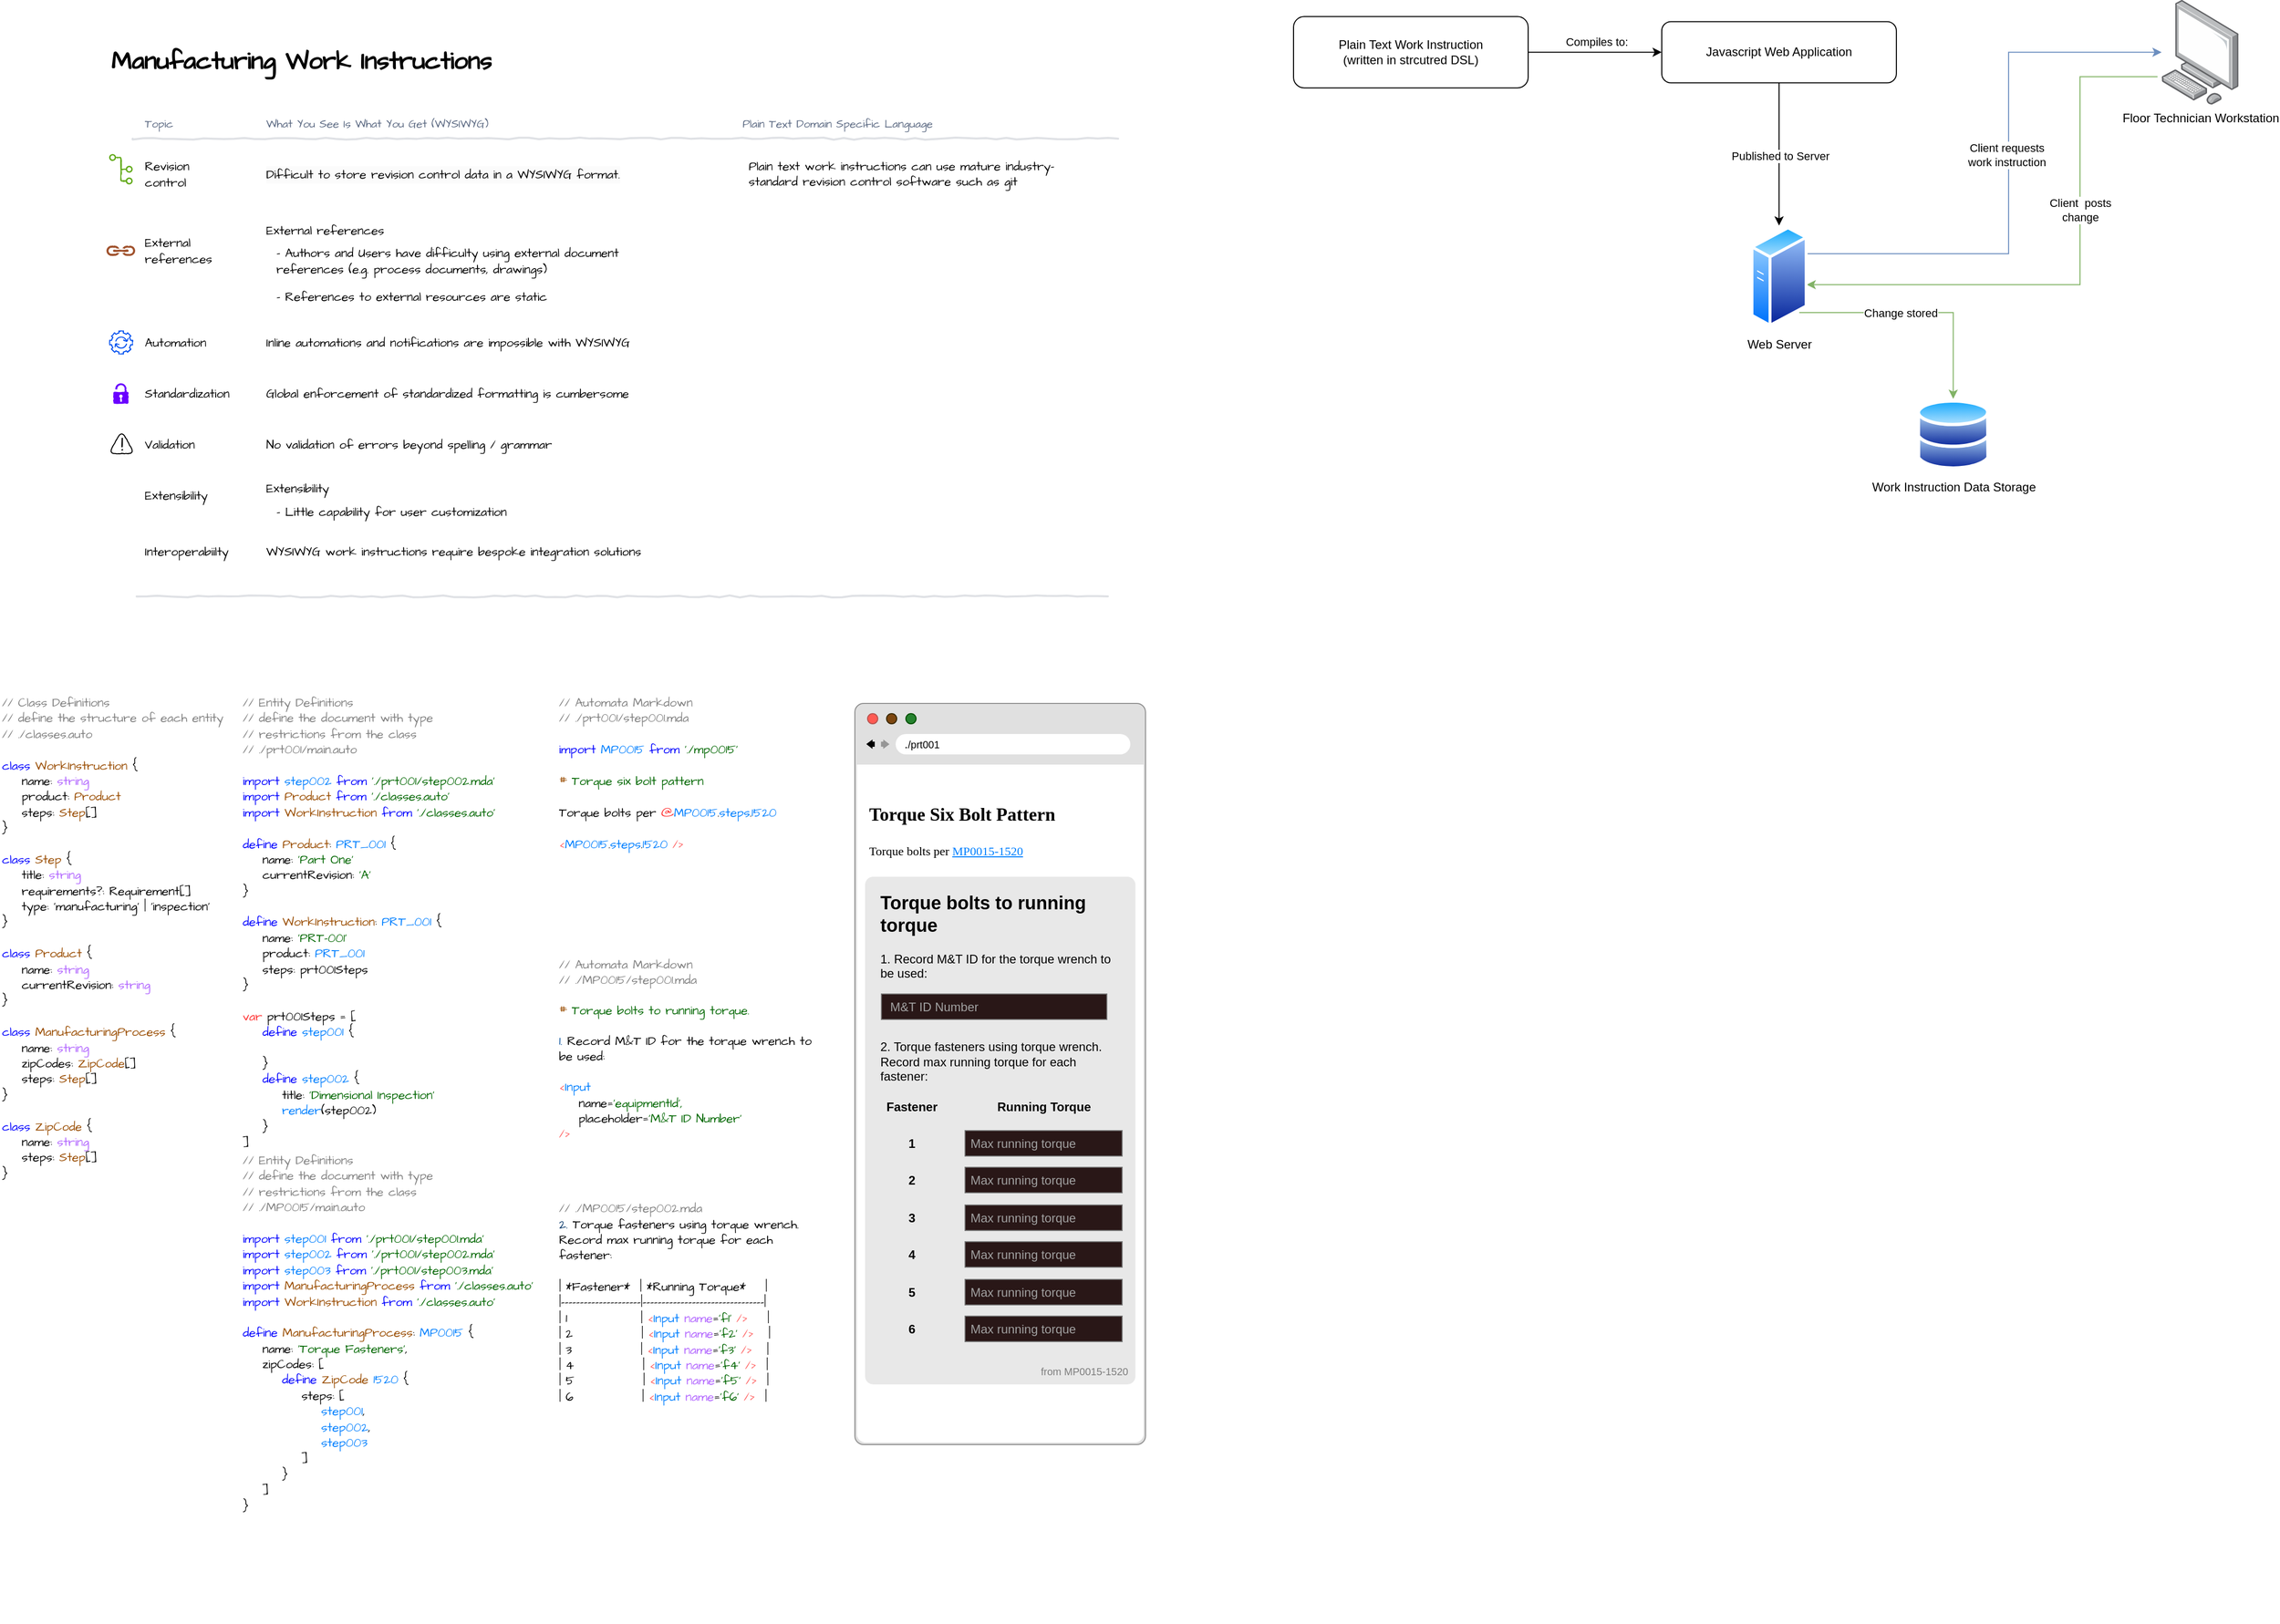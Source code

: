 <mxfile version="21.7.5" type="github">
  <diagram id="C5RBs43oDa-KdzZeNtuy" name="Page-1">
    <mxGraphModel dx="1998" dy="3590" grid="0" gridSize="10" guides="1" tooltips="1" connect="1" arrows="1" fold="1" page="1" pageScale="1" pageWidth="1169" pageHeight="827" math="0" shadow="0">
      <root>
        <mxCell id="WIyWlLk6GJQsqaUBKTNV-0" />
        <mxCell id="WIyWlLk6GJQsqaUBKTNV-1" parent="WIyWlLk6GJQsqaUBKTNV-0" />
        <mxCell id="3M0hzA5NV7Xp9_MbIo7x-3" value="" style="edgeStyle=orthogonalEdgeStyle;rounded=0;orthogonalLoop=1;jettySize=auto;html=1;" parent="WIyWlLk6GJQsqaUBKTNV-1" source="3M0hzA5NV7Xp9_MbIo7x-1" target="3M0hzA5NV7Xp9_MbIo7x-2" edge="1">
          <mxGeometry relative="1" as="geometry" />
        </mxCell>
        <mxCell id="3M0hzA5NV7Xp9_MbIo7x-8" value="Compiles to:" style="edgeLabel;html=1;align=center;verticalAlign=middle;resizable=0;points=[];" parent="3M0hzA5NV7Xp9_MbIo7x-3" vertex="1" connectable="0">
          <mxGeometry x="0.015" y="3" relative="1" as="geometry">
            <mxPoint y="-7" as="offset" />
          </mxGeometry>
        </mxCell>
        <mxCell id="3M0hzA5NV7Xp9_MbIo7x-1" value="Plain Text Work Instruction&lt;br&gt;(written in strcutred DSL)&lt;br&gt;" style="rounded=1;whiteSpace=wrap;html=1;" parent="WIyWlLk6GJQsqaUBKTNV-1" vertex="1">
          <mxGeometry x="1280" y="-2293.77" width="230" height="70" as="geometry" />
        </mxCell>
        <mxCell id="3M0hzA5NV7Xp9_MbIo7x-10" style="edgeStyle=orthogonalEdgeStyle;rounded=0;orthogonalLoop=1;jettySize=auto;html=1;" parent="WIyWlLk6GJQsqaUBKTNV-1" source="3M0hzA5NV7Xp9_MbIo7x-2" target="3M0hzA5NV7Xp9_MbIo7x-19" edge="1">
          <mxGeometry relative="1" as="geometry">
            <mxPoint x="1755.95" y="-2118.77" as="targetPoint" />
          </mxGeometry>
        </mxCell>
        <mxCell id="3M0hzA5NV7Xp9_MbIo7x-11" value="Published to Server" style="edgeLabel;html=1;align=center;verticalAlign=middle;resizable=0;points=[];" parent="3M0hzA5NV7Xp9_MbIo7x-10" vertex="1" connectable="0">
          <mxGeometry x="0.018" y="1" relative="1" as="geometry">
            <mxPoint as="offset" />
          </mxGeometry>
        </mxCell>
        <mxCell id="3M0hzA5NV7Xp9_MbIo7x-2" value="Javascript Web Application" style="rounded=1;whiteSpace=wrap;html=1;" parent="WIyWlLk6GJQsqaUBKTNV-1" vertex="1">
          <mxGeometry x="1640.95" y="-2288.77" width="230" height="60" as="geometry" />
        </mxCell>
        <mxCell id="3M0hzA5NV7Xp9_MbIo7x-28" style="edgeStyle=orthogonalEdgeStyle;rounded=0;orthogonalLoop=1;jettySize=auto;html=1;entryX=0.982;entryY=0.58;entryDx=0;entryDy=0;exitX=-0.053;exitY=0.734;exitDx=0;exitDy=0;exitPerimeter=0;entryPerimeter=0;fillColor=#d5e8d4;strokeColor=#82b366;" parent="WIyWlLk6GJQsqaUBKTNV-1" source="3M0hzA5NV7Xp9_MbIo7x-12" target="3M0hzA5NV7Xp9_MbIo7x-19" edge="1">
          <mxGeometry relative="1" as="geometry">
            <Array as="points">
              <mxPoint x="2050.95" y="-2234.77" />
              <mxPoint x="2050.95" y="-2030.77" />
            </Array>
          </mxGeometry>
        </mxCell>
        <mxCell id="3M0hzA5NV7Xp9_MbIo7x-29" value="Client&amp;nbsp; posts&lt;br&gt;change" style="edgeLabel;html=1;align=center;verticalAlign=middle;resizable=0;points=[];" parent="3M0hzA5NV7Xp9_MbIo7x-28" vertex="1" connectable="0">
          <mxGeometry x="-0.245" y="2" relative="1" as="geometry">
            <mxPoint x="-2" as="offset" />
          </mxGeometry>
        </mxCell>
        <mxCell id="3M0hzA5NV7Xp9_MbIo7x-12" value="Floor Technician Workstation" style="image;points=[];aspect=fixed;html=1;align=center;shadow=0;dashed=0;image=img/lib/allied_telesis/computer_and_terminals/Personal_Computer.svg;" parent="WIyWlLk6GJQsqaUBKTNV-1" vertex="1">
          <mxGeometry x="2130.95" y="-2310" width="75.6" height="102.46" as="geometry" />
        </mxCell>
        <mxCell id="3M0hzA5NV7Xp9_MbIo7x-24" style="edgeStyle=orthogonalEdgeStyle;rounded=0;orthogonalLoop=1;jettySize=auto;html=1;exitX=1;exitY=0.25;exitDx=0;exitDy=0;fillColor=#dae8fc;strokeColor=#6c8ebf;" parent="WIyWlLk6GJQsqaUBKTNV-1" source="3M0hzA5NV7Xp9_MbIo7x-19" target="3M0hzA5NV7Xp9_MbIo7x-12" edge="1">
          <mxGeometry relative="1" as="geometry">
            <Array as="points">
              <mxPoint x="1980.95" y="-2060.77" />
              <mxPoint x="1980.95" y="-2258.77" />
            </Array>
          </mxGeometry>
        </mxCell>
        <mxCell id="3M0hzA5NV7Xp9_MbIo7x-37" value="Client requests &lt;br&gt;work instruction" style="edgeLabel;html=1;align=center;verticalAlign=middle;resizable=0;points=[];" parent="3M0hzA5NV7Xp9_MbIo7x-24" vertex="1" connectable="0">
          <mxGeometry x="0.087" y="2" relative="1" as="geometry">
            <mxPoint as="offset" />
          </mxGeometry>
        </mxCell>
        <mxCell id="3M0hzA5NV7Xp9_MbIo7x-49" style="edgeStyle=orthogonalEdgeStyle;rounded=0;orthogonalLoop=1;jettySize=auto;html=1;exitX=1;exitY=1;exitDx=0;exitDy=0;entryX=0.5;entryY=0;entryDx=0;entryDy=0;fillColor=#d5e8d4;strokeColor=#82b366;" parent="WIyWlLk6GJQsqaUBKTNV-1" source="3M0hzA5NV7Xp9_MbIo7x-19" target="3M0hzA5NV7Xp9_MbIo7x-36" edge="1">
          <mxGeometry relative="1" as="geometry" />
        </mxCell>
        <mxCell id="3M0hzA5NV7Xp9_MbIo7x-50" value="Change stored" style="edgeLabel;html=1;align=center;verticalAlign=middle;resizable=0;points=[];" parent="3M0hzA5NV7Xp9_MbIo7x-49" vertex="1" connectable="0">
          <mxGeometry x="-0.156" y="-3" relative="1" as="geometry">
            <mxPoint y="-3" as="offset" />
          </mxGeometry>
        </mxCell>
        <mxCell id="3M0hzA5NV7Xp9_MbIo7x-19" value="Web Server" style="image;aspect=fixed;perimeter=ellipsePerimeter;html=1;align=center;shadow=0;dashed=0;spacingTop=3;image=img/lib/active_directory/generic_server.svg;" parent="WIyWlLk6GJQsqaUBKTNV-1" vertex="1">
          <mxGeometry x="1727.95" y="-2088.77" width="56" height="100" as="geometry" />
        </mxCell>
        <mxCell id="3M0hzA5NV7Xp9_MbIo7x-36" value="Work Instruction Data Storage" style="image;aspect=fixed;perimeter=ellipsePerimeter;html=1;align=center;shadow=0;dashed=0;spacingTop=3;image=img/lib/active_directory/databases.svg;" parent="WIyWlLk6GJQsqaUBKTNV-1" vertex="1">
          <mxGeometry x="1890.95" y="-1918.77" width="71.43" height="70" as="geometry" />
        </mxCell>
        <mxCell id="3M0hzA5NV7Xp9_MbIo7x-55" value="&lt;h1&gt;Manufacturing Work Instructions&lt;/h1&gt;" style="text;html=1;strokeColor=none;fillColor=none;spacing=5;spacingTop=-20;whiteSpace=wrap;overflow=hidden;rounded=0;fontFamily=Architects Daughter;fontSource=https%3A%2F%2Ffonts.googleapis.com%2Fcss%3Ffamily%3DArchitects%2BDaughter;" parent="WIyWlLk6GJQsqaUBKTNV-1" vertex="1">
          <mxGeometry x="116" y="-2269" width="410" height="40" as="geometry" />
        </mxCell>
        <mxCell id="3M0hzA5NV7Xp9_MbIo7x-121" value="What You See Is What You Get (WYSIWYG)" style="html=1;fillColor=none;strokeColor=none;fontSize=11;align=left;fontColor=#596780;whiteSpace=wrap;hachureGap=4;pointerEvents=0;fontFamily=Architects Daughter;fontSource=https%3A%2F%2Ffonts.googleapis.com%2Fcss%3Ffamily%3DArchitects%2BDaughter;sketch=1;curveFitting=1;jiggle=2;" parent="WIyWlLk6GJQsqaUBKTNV-1" vertex="1">
          <mxGeometry x="271.11" y="-2199" width="270.95" height="20" as="geometry" />
        </mxCell>
        <mxCell id="3M0hzA5NV7Xp9_MbIo7x-122" value="Plain Text Domain Specific Language" style="html=1;fillColor=none;strokeColor=none;fontSize=11;align=left;fontColor=#596780;whiteSpace=wrap;sketch=1;hachureGap=4;pointerEvents=0;fontFamily=Architects Daughter;fontSource=https%3A%2F%2Ffonts.googleapis.com%2Fcss%3Ffamily%3DArchitects%2BDaughter;" parent="WIyWlLk6GJQsqaUBKTNV-1" vertex="1">
          <mxGeometry x="738.04" y="-2199" width="204.02" height="20" as="geometry" />
        </mxCell>
        <mxCell id="3M0hzA5NV7Xp9_MbIo7x-158" value="" style="shape=line;strokeWidth=2;html=1;strokeColor=#DFE1E5;resizeWidth=1;sketch=1;hachureGap=4;pointerEvents=0;fontFamily=Architects Daughter;fontSource=https%3A%2F%2Ffonts.googleapis.com%2Fcss%3Ffamily%3DArchitects%2BDaughter;fontSize=20;sketchStyle=comic;" parent="WIyWlLk6GJQsqaUBKTNV-1" vertex="1">
          <mxGeometry x="146" y="-1730" width="952.04" height="10" as="geometry" />
        </mxCell>
        <mxCell id="3M0hzA5NV7Xp9_MbIo7x-159" value="" style="shape=line;strokeWidth=2;html=1;strokeColor=#DFE1E5;resizeWidth=1;sketch=1;hachureGap=4;pointerEvents=0;fontFamily=Architects Daughter;fontSource=https%3A%2F%2Ffonts.googleapis.com%2Fcss%3Ffamily%3DArchitects%2BDaughter;fontSize=20;sketchStyle=comic;" parent="WIyWlLk6GJQsqaUBKTNV-1" vertex="1">
          <mxGeometry x="142.06" y="-2179" width="965.98" height="10" as="geometry" />
        </mxCell>
        <mxCell id="3M0hzA5NV7Xp9_MbIo7x-161" value="&lt;span style=&quot;color: rgb(0, 0, 0); font-family: &amp;quot;Architects Daughter&amp;quot;; font-size: 12px; font-style: normal; font-variant-ligatures: normal; font-variant-caps: normal; font-weight: 400; letter-spacing: normal; orphans: 2; text-align: left; text-indent: 0px; text-transform: none; widows: 2; word-spacing: 0px; -webkit-text-stroke-width: 0px; background-color: rgb(251, 251, 251); text-decoration-thickness: initial; text-decoration-style: initial; text-decoration-color: initial; float: none; display: inline !important;&quot;&gt;Difficult to store revision control data in a WYSIWYG format.&lt;/span&gt;" style="text;whiteSpace=wrap;html=1;verticalAlign=middle;" parent="WIyWlLk6GJQsqaUBKTNV-1" vertex="1">
          <mxGeometry x="271.11" y="-2149" width="390" height="20" as="geometry" />
        </mxCell>
        <mxCell id="3M0hzA5NV7Xp9_MbIo7x-162" value="&lt;font face=&quot;Architects Daughter&quot;&gt;- Authors and Users have difficulty using external document references (e.g. process documents, drawings)&lt;/font&gt;" style="text;whiteSpace=wrap;html=1;verticalAlign=middle;" parent="WIyWlLk6GJQsqaUBKTNV-1" vertex="1">
          <mxGeometry x="281.11" y="-2069" width="390" height="30" as="geometry" />
        </mxCell>
        <mxCell id="3M0hzA5NV7Xp9_MbIo7x-163" value="&lt;font face=&quot;Architects Daughter&quot;&gt;Inline automations and notifications are impossible with WYSIWYG&lt;/font&gt;" style="text;whiteSpace=wrap;html=1;verticalAlign=middle;" parent="WIyWlLk6GJQsqaUBKTNV-1" vertex="1">
          <mxGeometry x="271.11" y="-1989" width="390" height="30" as="geometry" />
        </mxCell>
        <mxCell id="3M0hzA5NV7Xp9_MbIo7x-164" value="" style="outlineConnect=0;fontColor=#ffffff;fillColor=#60a917;strokeColor=#2D7600;dashed=0;verticalLabelPosition=bottom;verticalAlign=top;align=center;html=1;fontSize=12;fontStyle=0;aspect=fixed;pointerEvents=1;shape=mxgraph.aws4.git_repository;sketch=1;curveFitting=1;jiggle=2;sketchStyle=comic;" parent="WIyWlLk6GJQsqaUBKTNV-1" vertex="1">
          <mxGeometry x="118.99" y="-2159" width="23.07" height="30" as="geometry" />
        </mxCell>
        <mxCell id="3M0hzA5NV7Xp9_MbIo7x-166" value="&lt;font face=&quot;Architects Daughter&quot;&gt;External references&lt;/font&gt;" style="text;whiteSpace=wrap;html=1;verticalAlign=middle;sketchStyle=rough;comic=0;" parent="WIyWlLk6GJQsqaUBKTNV-1" vertex="1">
          <mxGeometry x="271.11" y="-2099" width="390" height="30" as="geometry" />
        </mxCell>
        <mxCell id="3M0hzA5NV7Xp9_MbIo7x-179" value="&lt;font face=&quot;Architects Daughter&quot;&gt;- References to external resources are static&lt;/font&gt;" style="text;whiteSpace=wrap;html=1;verticalAlign=middle;" parent="WIyWlLk6GJQsqaUBKTNV-1" vertex="1">
          <mxGeometry x="281.11" y="-2029" width="390" height="20" as="geometry" />
        </mxCell>
        <mxCell id="3M0hzA5NV7Xp9_MbIo7x-180" value="&lt;font face=&quot;Architects Daughter&quot;&gt;Global enforcement of standardized formatting is cumbersome&lt;/font&gt;" style="text;whiteSpace=wrap;html=1;verticalAlign=middle;" parent="WIyWlLk6GJQsqaUBKTNV-1" vertex="1">
          <mxGeometry x="271.11" y="-1939" width="390" height="30" as="geometry" />
        </mxCell>
        <mxCell id="3M0hzA5NV7Xp9_MbIo7x-181" value="&lt;font face=&quot;Architects Daughter&quot;&gt;No validation of errors beyond spelling / grammar&lt;/font&gt;" style="text;whiteSpace=wrap;html=1;verticalAlign=middle;" parent="WIyWlLk6GJQsqaUBKTNV-1" vertex="1">
          <mxGeometry x="271.11" y="-1889" width="390" height="30" as="geometry" />
        </mxCell>
        <mxCell id="3M0hzA5NV7Xp9_MbIo7x-184" value="&lt;font face=&quot;Architects Daughter&quot;&gt;Extensibility&lt;/font&gt;" style="text;whiteSpace=wrap;html=1;verticalAlign=middle;" parent="WIyWlLk6GJQsqaUBKTNV-1" vertex="1">
          <mxGeometry x="271.11" y="-1846" width="390" height="30" as="geometry" />
        </mxCell>
        <mxCell id="3M0hzA5NV7Xp9_MbIo7x-185" value="&lt;font face=&quot;Architects Daughter&quot;&gt;- Little capability for user customization&lt;/font&gt;" style="text;whiteSpace=wrap;html=1;verticalAlign=middle;" parent="WIyWlLk6GJQsqaUBKTNV-1" vertex="1">
          <mxGeometry x="281.11" y="-1823" width="390" height="30" as="geometry" />
        </mxCell>
        <mxCell id="3M0hzA5NV7Xp9_MbIo7x-187" value="Plain text work instructions can use mature industry-standard revision control software such as git" style="text;html=1;strokeColor=none;fillColor=none;align=left;verticalAlign=middle;whiteSpace=wrap;rounded=1;fontFamily=Architects Daughter;fontSource=https%3A%2F%2Ffonts.googleapis.com%2Fcss%3Ffamily%3DArchitects%2BDaughter;glass=0;arcSize=28;" parent="WIyWlLk6GJQsqaUBKTNV-1" vertex="1">
          <mxGeometry x="743.76" y="-2154" width="340" height="30" as="geometry" />
        </mxCell>
        <mxCell id="3M0hzA5NV7Xp9_MbIo7x-189" value="&lt;font face=&quot;Architects Daughter&quot;&gt;WYSIWYG work instructions require bespoke integration solutions&lt;/font&gt;" style="text;whiteSpace=wrap;html=1;verticalAlign=middle;" parent="WIyWlLk6GJQsqaUBKTNV-1" vertex="1">
          <mxGeometry x="271.11" y="-1784" width="390" height="30" as="geometry" />
        </mxCell>
        <mxCell id="3M0hzA5NV7Xp9_MbIo7x-191" value="" style="sketch=1;pointerEvents=1;shadow=0;dashed=0;html=1;strokeColor=none;fillColor=#a0522d;labelPosition=center;verticalLabelPosition=bottom;verticalAlign=top;outlineConnect=0;align=center;shape=mxgraph.office.concepts.link;hachureGap=4;jiggle=2;curveFitting=1;fontFamily=Architects Daughter;fontSource=https%3A%2F%2Ffonts.googleapis.com%2Fcss%3Ffamily%3DArchitects%2BDaughter;fontSize=20;zigzagOffset=-5;dashGap=-4;dashOffset=-2;sketchStyle=comic;fontColor=#ffffff;" parent="WIyWlLk6GJQsqaUBKTNV-1" vertex="1">
          <mxGeometry x="116" y="-2069" width="29.05" height="10" as="geometry" />
        </mxCell>
        <mxCell id="3M0hzA5NV7Xp9_MbIo7x-192" value="Topic" style="html=1;fillColor=none;strokeColor=none;fontSize=11;align=left;fontColor=#596780;whiteSpace=wrap;hachureGap=4;pointerEvents=0;fontFamily=Architects Daughter;fontSource=https%3A%2F%2Ffonts.googleapis.com%2Fcss%3Ffamily%3DArchitects%2BDaughter;sketch=1;curveFitting=1;jiggle=2;" parent="WIyWlLk6GJQsqaUBKTNV-1" vertex="1">
          <mxGeometry x="152.06" y="-2199" width="60" height="20" as="geometry" />
        </mxCell>
        <mxCell id="3M0hzA5NV7Xp9_MbIo7x-194" value="&lt;font face=&quot;Architects Daughter&quot;&gt;External references&lt;/font&gt;" style="text;whiteSpace=wrap;html=1;verticalAlign=middle;" parent="WIyWlLk6GJQsqaUBKTNV-1" vertex="1">
          <mxGeometry x="152.06" y="-2079" width="90" height="30" as="geometry" />
        </mxCell>
        <mxCell id="3M0hzA5NV7Xp9_MbIo7x-195" value="&lt;font face=&quot;Architects Daughter&quot;&gt;Revision control&lt;/font&gt;" style="text;whiteSpace=wrap;html=1;verticalAlign=middle;" parent="WIyWlLk6GJQsqaUBKTNV-1" vertex="1">
          <mxGeometry x="152.06" y="-2154" width="90" height="30" as="geometry" />
        </mxCell>
        <mxCell id="3M0hzA5NV7Xp9_MbIo7x-196" value="&lt;font face=&quot;Architects Daughter&quot;&gt;Automation&lt;/font&gt;" style="text;whiteSpace=wrap;html=1;verticalAlign=middle;" parent="WIyWlLk6GJQsqaUBKTNV-1" vertex="1">
          <mxGeometry x="152.06" y="-1989" width="90" height="30" as="geometry" />
        </mxCell>
        <mxCell id="3M0hzA5NV7Xp9_MbIo7x-197" value="&lt;font face=&quot;Architects Daughter&quot;&gt;Standardization&lt;/font&gt;" style="text;whiteSpace=wrap;html=1;verticalAlign=middle;" parent="WIyWlLk6GJQsqaUBKTNV-1" vertex="1">
          <mxGeometry x="152.06" y="-1939" width="90" height="30" as="geometry" />
        </mxCell>
        <mxCell id="3M0hzA5NV7Xp9_MbIo7x-198" value="&lt;font face=&quot;Architects Daughter&quot;&gt;Validation&lt;/font&gt;" style="text;whiteSpace=wrap;html=1;verticalAlign=middle;" parent="WIyWlLk6GJQsqaUBKTNV-1" vertex="1">
          <mxGeometry x="152.06" y="-1889" width="90" height="30" as="geometry" />
        </mxCell>
        <mxCell id="3M0hzA5NV7Xp9_MbIo7x-199" value="&lt;font face=&quot;Architects Daughter&quot;&gt;Extensibility&lt;/font&gt;" style="text;whiteSpace=wrap;html=1;verticalAlign=middle;" parent="WIyWlLk6GJQsqaUBKTNV-1" vertex="1">
          <mxGeometry x="152.06" y="-1839" width="90" height="30" as="geometry" />
        </mxCell>
        <mxCell id="3M0hzA5NV7Xp9_MbIo7x-200" value="&lt;font face=&quot;Architects Daughter&quot;&gt;Interoperabiilty&lt;/font&gt;" style="text;whiteSpace=wrap;html=1;verticalAlign=middle;" parent="WIyWlLk6GJQsqaUBKTNV-1" vertex="1">
          <mxGeometry x="152.06" y="-1784" width="90" height="30" as="geometry" />
        </mxCell>
        <mxCell id="3M0hzA5NV7Xp9_MbIo7x-205" value="" style="sketch=1;outlineConnect=0;fillColor=#0050ef;strokeColor=#001DBC;dashed=0;verticalLabelPosition=bottom;verticalAlign=top;align=center;html=1;fontSize=12;fontStyle=0;aspect=fixed;pointerEvents=1;shape=mxgraph.aws4.automation;curveFitting=1;jiggle=2;sketchStyle=comic;fontColor=#ffffff;" parent="WIyWlLk6GJQsqaUBKTNV-1" vertex="1">
          <mxGeometry x="118.99" y="-1985.76" width="23.53" height="23.53" as="geometry" />
        </mxCell>
        <mxCell id="3M0hzA5NV7Xp9_MbIo7x-207" value="" style="sketch=1;aspect=fixed;pointerEvents=1;shadow=0;dashed=0;html=1;labelPosition=center;verticalLabelPosition=bottom;verticalAlign=top;align=center;shape=mxgraph.mscae.enterprise.lock_unlocked;fillColor=#6a00ff;strokeColor=none;fontColor=#ffffff;curveFitting=1;jiggle=2;sketchStyle=comic;" parent="WIyWlLk6GJQsqaUBKTNV-1" vertex="1">
          <mxGeometry x="123.13" y="-1934" width="14.8" height="20" as="geometry" />
        </mxCell>
        <mxCell id="3M0hzA5NV7Xp9_MbIo7x-215" value="" style="group;sketch=1;curveFitting=1;jiggle=2;sketchStyle=comic;strokeColor=none;fillColor=none;movable=1;resizable=1;rotatable=1;deletable=1;editable=1;locked=0;connectable=1;" parent="WIyWlLk6GJQsqaUBKTNV-1" vertex="1" connectable="0">
          <mxGeometry x="120" y="-1889" width="26.375" height="32.148" as="geometry" />
        </mxCell>
        <mxCell id="3M0hzA5NV7Xp9_MbIo7x-216" value="&lt;br&gt;&lt;font color=&quot;#ffffff&quot;&gt;&lt;br&gt;&lt;/font&gt;" style="triangle;whiteSpace=wrap;html=1;rotation=-90;rounded=1;fillColor=none;strokeColor=default;arcSize=15;horizontal=1;verticalAlign=middle;sketch=1;curveFitting=1;jiggle=2;sketchStyle=comic;movable=1;resizable=1;rotatable=1;deletable=1;editable=1;locked=0;connectable=1;" parent="3M0hzA5NV7Xp9_MbIo7x-215" vertex="1">
          <mxGeometry width="22.505" height="25.352" as="geometry" />
        </mxCell>
        <mxCell id="3M0hzA5NV7Xp9_MbIo7x-217" value="&lt;font color=&quot;#121212&quot; size=&quot;1&quot; style=&quot;&quot;&gt;&lt;b style=&quot;font-size: 13px;&quot;&gt;!&lt;/b&gt;&lt;/font&gt;" style="text;html=1;align=center;verticalAlign=middle;resizable=1;points=[];autosize=1;strokeColor=none;fillColor=none;fontColor=#FFFFFF;fontFamily=Architects Daughter;fontSource=https://fonts.googleapis.com/css?family=Architects+Daughter;movable=1;rotatable=1;deletable=1;editable=1;locked=0;connectable=1;" parent="3M0hzA5NV7Xp9_MbIo7x-215" vertex="1">
          <mxGeometry x="-3.625" y="2.148" width="30" height="30" as="geometry" />
        </mxCell>
        <mxCell id="fF19tCQdClrEiqBBX3H9-0" value="&lt;span style=&quot;font-family: &amp;quot;Architects Daughter&amp;quot;; font-size: 12px; font-style: normal; font-variant-ligatures: normal; font-variant-caps: normal; font-weight: 400; letter-spacing: normal; orphans: 2; text-align: left; text-indent: 0px; text-transform: none; widows: 2; word-spacing: 0px; -webkit-text-stroke-width: 0px; text-decoration-thickness: initial; text-decoration-style: initial; text-decoration-color: initial; float: none; display: inline !important;&quot;&gt;&lt;font color=&quot;#808080&quot;&gt;// Entity Definitions&lt;br&gt;// define the document with type&lt;br&gt;//&amp;nbsp;restrictions from the class&lt;br&gt;// ./prt001/main.auto&lt;br&gt;&lt;/font&gt;&lt;br&gt;&lt;font color=&quot;#0000ff&quot;&gt;import &lt;/font&gt;&lt;font color=&quot;#007fff&quot;&gt;step002&lt;/font&gt;&lt;font color=&quot;#0000ff&quot;&gt;&amp;nbsp;from &lt;/font&gt;&lt;font color=&quot;#006600&quot;&gt;&#39;./prt001/step002.mda&#39;&lt;br&gt;&lt;/font&gt;&lt;font color=&quot;#0000ff&quot;&gt;import&lt;/font&gt; &lt;font color=&quot;#994c00&quot;&gt;Product&lt;/font&gt; &lt;font color=&quot;#0000ff&quot;&gt;from&lt;/font&gt; &lt;font color=&quot;#006600&quot;&gt;&#39;./classes.auto&#39;&lt;/font&gt;&lt;br&gt;&lt;font color=&quot;#0000ff&quot;&gt;import&lt;/font&gt; &lt;font color=&quot;#994c00&quot;&gt;WorkInstruction&lt;/font&gt; &lt;font color=&quot;#0000ff&quot;&gt;from&lt;/font&gt; &lt;font color=&quot;#006600&quot;&gt;&#39;./classes.auto&#39;&lt;/font&gt;&lt;br&gt;&lt;/span&gt;&lt;span style=&quot;font-family: &amp;quot;Architects Daughter&amp;quot;; font-size: 12px; font-style: normal; font-variant-ligatures: normal; font-variant-caps: normal; font-weight: 400; letter-spacing: normal; orphans: 2; text-align: left; text-indent: 0px; text-transform: none; widows: 2; word-spacing: 0px; -webkit-text-stroke-width: 0px; text-decoration-thickness: initial; text-decoration-style: initial; text-decoration-color: initial; float: none; display: inline !important;&quot;&gt;&lt;br&gt;&lt;font color=&quot;#0000ff&quot;&gt;define&lt;/font&gt; &lt;font color=&quot;#994c00&quot;&gt;Product&lt;/font&gt;: &lt;font color=&quot;#007fff&quot;&gt;PRT_001&lt;/font&gt; {&lt;br&gt;&lt;span style=&quot;&quot;&gt;&lt;span style=&quot;white-space: pre;&quot;&gt;&amp;nbsp;&amp;nbsp;&amp;nbsp;&amp;nbsp;&lt;/span&gt;&lt;/span&gt;name: &lt;font color=&quot;#006600&quot;&gt;&#39;Part One&#39;&lt;/font&gt;&lt;br&gt;&lt;span style=&quot;&quot;&gt;&lt;span style=&quot;white-space: pre;&quot;&gt;&amp;nbsp;&amp;nbsp;&amp;nbsp;&amp;nbsp;&lt;/span&gt;&lt;/span&gt;currentRevision: &lt;font color=&quot;#006600&quot;&gt;&#39;A&#39;&lt;/font&gt;&lt;br&gt;}&lt;br&gt;&lt;br&gt;&lt;font color=&quot;#0000ff&quot;&gt;define&lt;/font&gt; &lt;font color=&quot;#994c00&quot;&gt;WorkInstruction&lt;/font&gt;: &lt;font color=&quot;#007fff&quot;&gt;PRT_001&lt;/font&gt; {&lt;br&gt;&lt;span style=&quot;&quot;&gt;&lt;span style=&quot;white-space: pre;&quot;&gt;&amp;nbsp;&amp;nbsp;&amp;nbsp;&amp;nbsp;&lt;/span&gt;&lt;/span&gt;name: &lt;font color=&quot;#006600&quot;&gt;&#39;PRT-001&#39;&lt;br&gt;&lt;/font&gt;&lt;span style=&quot;&quot;&gt;&lt;span style=&quot;white-space: pre;&quot;&gt;&amp;nbsp;&amp;nbsp;&amp;nbsp;&amp;nbsp;&lt;/span&gt;&lt;/span&gt;product: &lt;font color=&quot;#007fff&quot;&gt;PRT_001&lt;br&gt;&lt;/font&gt;&lt;span style=&quot;&quot;&gt;&lt;span style=&quot;white-space: pre;&quot;&gt;&amp;nbsp;&amp;nbsp;&amp;nbsp;&amp;nbsp;&lt;/span&gt;&lt;/span&gt;steps: prt001Steps&lt;br&gt;}&lt;br&gt;&lt;br&gt;&lt;font color=&quot;#ff3333&quot;&gt;var&lt;/font&gt; prt001Steps = [&lt;br&gt;&lt;span style=&quot;&quot;&gt;&lt;span style=&quot;white-space: pre;&quot;&gt;&amp;nbsp;&amp;nbsp;&amp;nbsp;&amp;nbsp;&lt;/span&gt;&lt;/span&gt;&lt;font color=&quot;#0000ff&quot;&gt;define&lt;/font&gt; &lt;font color=&quot;#007fff&quot;&gt;step001&lt;/font&gt; {&lt;br&gt;&lt;span style=&quot;&quot;&gt;&lt;span style=&quot;white-space: pre;&quot;&gt;&amp;nbsp;&amp;nbsp;&amp;nbsp;&amp;nbsp;&lt;/span&gt;&lt;/span&gt;&lt;br&gt;&lt;span style=&quot;&quot;&gt;&lt;span style=&quot;white-space: pre;&quot;&gt;&amp;nbsp;&amp;nbsp;&amp;nbsp;&amp;nbsp;&lt;/span&gt;&lt;/span&gt;}&lt;br&gt;&lt;span style=&quot;&quot;&gt;&lt;span style=&quot;white-space: pre;&quot;&gt;&amp;nbsp;&amp;nbsp;&amp;nbsp;&amp;nbsp;&lt;/span&gt;&lt;/span&gt;&lt;font color=&quot;#0000ff&quot;&gt;define&lt;/font&gt; &lt;font color=&quot;#007fff&quot;&gt;step002&lt;/font&gt;&amp;nbsp;{&lt;br&gt;&lt;span style=&quot;&quot;&gt;&lt;span style=&quot;white-space: pre;&quot;&gt;&amp;nbsp;&amp;nbsp;&amp;nbsp;&amp;nbsp;&lt;/span&gt;&lt;/span&gt;&lt;span style=&quot;&quot;&gt;&lt;span style=&quot;white-space: pre;&quot;&gt;&amp;nbsp;&amp;nbsp;&amp;nbsp;&amp;nbsp;&lt;/span&gt;&lt;/span&gt;title: &lt;font color=&quot;#006600&quot;&gt;&#39;Dimensional Inspection&#39;&lt;/font&gt;&lt;br&gt;&lt;span style=&quot;&quot;&gt;&lt;span style=&quot;white-space: pre;&quot;&gt;&amp;nbsp;&amp;nbsp;&amp;nbsp;&amp;nbsp;&lt;/span&gt;&lt;/span&gt;&lt;span style=&quot;&quot;&gt;&lt;span style=&quot;white-space: pre;&quot;&gt;&amp;nbsp;&amp;nbsp;&amp;nbsp;&amp;nbsp;&lt;/span&gt;&lt;/span&gt;&lt;font color=&quot;#007fff&quot;&gt;render&lt;/font&gt;(step002)&lt;br&gt;&lt;span style=&quot;&quot;&gt;&lt;span style=&quot;white-space: pre;&quot;&gt;&amp;nbsp;&amp;nbsp;&amp;nbsp;&amp;nbsp;&lt;/span&gt;&lt;/span&gt;}&lt;br&gt;]&lt;br&gt;&lt;br&gt;&lt;br&gt;&lt;br&gt;&lt;br&gt;&lt;br&gt;&lt;br&gt;&lt;br&gt;&lt;/span&gt;" style="text;whiteSpace=wrap;html=1;verticalAlign=top;labelBackgroundColor=none;" vertex="1" parent="WIyWlLk6GJQsqaUBKTNV-1">
          <mxGeometry x="247.61" y="-1635" width="260" height="465" as="geometry" />
        </mxCell>
        <mxCell id="fF19tCQdClrEiqBBX3H9-1" value="&lt;span style=&quot;font-family: &amp;quot;Architects Daughter&amp;quot;; font-size: 12px; font-style: normal; font-variant-ligatures: normal; font-variant-caps: normal; font-weight: 400; letter-spacing: normal; orphans: 2; text-align: left; text-indent: 0px; text-transform: none; widows: 2; word-spacing: 0px; -webkit-text-stroke-width: 0px; text-decoration-thickness: initial; text-decoration-style: initial; text-decoration-color: initial; float: none; display: inline !important;&quot;&gt;&lt;font color=&quot;#808080&quot;&gt;// Class Definitions &lt;br&gt;// define the structure of each entity&lt;br&gt;// ./classes.auto&lt;/font&gt;&lt;br&gt;&lt;br&gt;&lt;font color=&quot;#0000ff&quot;&gt;class&lt;/font&gt;&lt;/span&gt;&lt;span style=&quot;color: rgb(0, 0, 0); font-family: &amp;quot;Architects Daughter&amp;quot;; font-size: 12px; font-style: normal; font-variant-ligatures: normal; font-variant-caps: normal; font-weight: 400; letter-spacing: normal; orphans: 2; text-align: left; text-indent: 0px; text-transform: none; widows: 2; word-spacing: 0px; -webkit-text-stroke-width: 0px; text-decoration-thickness: initial; text-decoration-style: initial; text-decoration-color: initial; float: none; display: inline !important;&quot;&gt; &lt;/span&gt;&lt;span style=&quot;font-family: &amp;quot;Architects Daughter&amp;quot;; font-size: 12px; font-style: normal; font-variant-ligatures: normal; font-variant-caps: normal; font-weight: 400; letter-spacing: normal; orphans: 2; text-align: left; text-indent: 0px; text-transform: none; widows: 2; word-spacing: 0px; -webkit-text-stroke-width: 0px; text-decoration-thickness: initial; text-decoration-style: initial; text-decoration-color: initial; float: none; display: inline !important;&quot;&gt;&lt;font color=&quot;#994c00&quot;&gt;WorkInstruction&lt;/font&gt;&lt;/span&gt;&lt;span style=&quot;color: rgb(0, 0, 0); font-family: &amp;quot;Architects Daughter&amp;quot;; font-size: 12px; font-style: normal; font-variant-ligatures: normal; font-variant-caps: normal; font-weight: 400; letter-spacing: normal; orphans: 2; text-align: left; text-indent: 0px; text-transform: none; widows: 2; word-spacing: 0px; -webkit-text-stroke-width: 0px; text-decoration-thickness: initial; text-decoration-style: initial; text-decoration-color: initial; float: none; display: inline !important;&quot;&gt; {&lt;br&gt;&amp;nbsp; &amp;nbsp; name: &lt;/span&gt;&lt;span style=&quot;font-family: &amp;quot;Architects Daughter&amp;quot;; font-size: 12px; font-style: normal; font-variant-ligatures: normal; font-variant-caps: normal; font-weight: 400; letter-spacing: normal; orphans: 2; text-align: left; text-indent: 0px; text-transform: none; widows: 2; word-spacing: 0px; -webkit-text-stroke-width: 0px; text-decoration-thickness: initial; text-decoration-style: initial; text-decoration-color: initial; float: none; display: inline !important;&quot;&gt;&lt;font color=&quot;#b266ff&quot;&gt;string&lt;/font&gt;&lt;br&gt;&amp;nbsp; &amp;nbsp; product: &lt;font color=&quot;#994c00&quot;&gt;Product&lt;br&gt;&lt;/font&gt;&amp;nbsp; &amp;nbsp; steps: &lt;font color=&quot;#994c00&quot;&gt;Step&lt;/font&gt;[]&lt;br&gt;}&lt;br&gt;&lt;br&gt;&lt;font color=&quot;#0000ff&quot;&gt;class&lt;/font&gt; &lt;font color=&quot;#994c00&quot;&gt;Step&lt;/font&gt; {&lt;br&gt;&amp;nbsp; &amp;nbsp; title: &lt;font color=&quot;#b266ff&quot;&gt;string&lt;br&gt;&lt;/font&gt;&amp;nbsp; &amp;nbsp; requirements?: Requirement[]&lt;br&gt;&amp;nbsp; &amp;nbsp; type: &#39;manufacturing&#39; | &#39;inspection&#39;&lt;br&gt;}&lt;br&gt;&lt;br&gt;&lt;font color=&quot;#0000ff&quot;&gt;class&lt;/font&gt; &lt;font color=&quot;#994c00&quot;&gt;Product&lt;/font&gt; {&lt;br&gt;&amp;nbsp; &amp;nbsp; name: &lt;font color=&quot;#b266ff&quot;&gt;string&lt;/font&gt;&lt;br&gt;&amp;nbsp; &amp;nbsp; currentRevision: &lt;font color=&quot;#b266ff&quot;&gt;string&lt;/font&gt;&lt;br&gt;}&lt;br&gt;&lt;br&gt;&lt;font color=&quot;#0000ff&quot;&gt;class&lt;/font&gt; &lt;font color=&quot;#994c00&quot;&gt;ManufacturingProcess&lt;/font&gt; {&lt;br&gt;&amp;nbsp; &amp;nbsp; name: &lt;font color=&quot;#b266ff&quot;&gt;string&lt;/font&gt;&lt;br&gt;&amp;nbsp; &amp;nbsp; zipCodes: &lt;font color=&quot;#994c00&quot;&gt;ZipCode&lt;/font&gt;[]&lt;br&gt;&amp;nbsp; &amp;nbsp; steps: &lt;font color=&quot;#994c00&quot;&gt;Step&lt;/font&gt;[]&lt;br&gt;}&lt;br&gt;&lt;br&gt;&lt;font color=&quot;#0000ff&quot;&gt;class &lt;/font&gt;&lt;font color=&quot;#994c00&quot;&gt;ZipCode&lt;/font&gt; {&lt;br&gt;&amp;nbsp; &amp;nbsp; name: &lt;font color=&quot;#b266ff&quot;&gt;string&lt;/font&gt;&lt;br&gt;&amp;nbsp; &amp;nbsp; steps: &lt;font color=&quot;#994c00&quot;&gt;Step&lt;/font&gt;[]&lt;br&gt;}&lt;br&gt;&lt;br&gt;&lt;br&gt;&lt;br&gt;&lt;br&gt;&lt;br&gt;&lt;br&gt;&lt;/span&gt;" style="text;whiteSpace=wrap;html=1;verticalAlign=top;labelBackgroundColor=none;" vertex="1" parent="WIyWlLk6GJQsqaUBKTNV-1">
          <mxGeometry x="12" y="-1635" width="230" height="540" as="geometry" />
        </mxCell>
        <mxCell id="fF19tCQdClrEiqBBX3H9-2" value="&lt;span style=&quot;font-family: &amp;quot;Architects Daughter&amp;quot;; font-size: 12px; font-style: normal; font-variant-ligatures: normal; font-variant-caps: normal; font-weight: 400; letter-spacing: normal; orphans: 2; text-align: left; text-indent: 0px; text-transform: none; widows: 2; word-spacing: 0px; -webkit-text-stroke-width: 0px; text-decoration-thickness: initial; text-decoration-style: initial; text-decoration-color: initial; float: none; display: inline !important;&quot;&gt;&lt;font color=&quot;#808080&quot;&gt;// Automata Markdown&lt;/font&gt;&lt;br&gt;&lt;/span&gt;&lt;span style=&quot;font-family: &amp;quot;Architects Daughter&amp;quot;; font-size: 12px; font-style: normal; font-variant-ligatures: normal; font-variant-caps: normal; font-weight: 400; letter-spacing: normal; orphans: 2; text-align: left; text-indent: 0px; text-transform: none; widows: 2; word-spacing: 0px; -webkit-text-stroke-width: 0px; text-decoration-thickness: initial; text-decoration-style: initial; text-decoration-color: initial; float: none; display: inline !important;&quot;&gt;&lt;font color=&quot;#808080&quot;&gt;// ./prt001/step001.mda&lt;br&gt;&lt;/font&gt;&lt;br&gt;&lt;font color=&quot;#0000ff&quot;&gt;import&lt;/font&gt; &lt;font color=&quot;#007fff&quot;&gt;MP0015&lt;/font&gt; &lt;font color=&quot;#0000ff&quot;&gt;from&lt;/font&gt; &lt;font color=&quot;#006600&quot;&gt;&#39;./mp0015&#39;&lt;br&gt;&lt;/font&gt;&lt;br&gt;&lt;font color=&quot;#994c00&quot;&gt;#&lt;/font&gt; &lt;font color=&quot;#006600&quot;&gt;Torque six bolt pattern&lt;/font&gt;&lt;br&gt;&lt;br&gt;Torque bolts per&amp;nbsp;&lt;font color=&quot;#ff3333&quot;&gt;@&lt;/font&gt;&lt;font color=&quot;#007fff&quot;&gt;MP0015&lt;/font&gt;.&lt;font color=&quot;#007fff&quot;&gt;steps&lt;/font&gt;.&lt;font color=&quot;#007fff&quot;&gt;1520&lt;/font&gt;&lt;br&gt;&lt;br&gt;&lt;font color=&quot;#ff6666&quot;&gt;&amp;lt;&lt;/font&gt;&lt;font color=&quot;#007fff&quot;&gt;MP0015&lt;/font&gt;.&lt;font color=&quot;#007fff&quot;&gt;steps&lt;/font&gt;.&lt;font color=&quot;#007fff&quot;&gt;1520 &lt;/font&gt;&lt;font color=&quot;#ff6666&quot;&gt;/&amp;gt;&lt;/font&gt;&lt;br&gt;&lt;br&gt;&lt;br&gt;&lt;/span&gt;" style="text;whiteSpace=wrap;html=1;verticalAlign=top;labelBackgroundColor=none;" vertex="1" parent="WIyWlLk6GJQsqaUBKTNV-1">
          <mxGeometry x="558" y="-1635" width="260" height="216" as="geometry" />
        </mxCell>
        <mxCell id="fF19tCQdClrEiqBBX3H9-4" value="" style="rounded=1;whiteSpace=wrap;html=1;align=left;arcSize=3;fillColor=#E0E0E0;strokeColor=#8F8F8F;strokeWidth=1;" vertex="1" parent="WIyWlLk6GJQsqaUBKTNV-1">
          <mxGeometry x="850" y="-1620" width="284.89" height="727" as="geometry" />
        </mxCell>
        <mxCell id="fF19tCQdClrEiqBBX3H9-6" value="" style="ellipse;whiteSpace=wrap;html=1;aspect=fixed;labelBorderColor=default;labelBackgroundColor=#ff5757;fillColor=#FF5A52;strokeColor=#b85450;" vertex="1" parent="WIyWlLk6GJQsqaUBKTNV-1">
          <mxGeometry x="862.45" y="-1610" width="10" height="10" as="geometry" />
        </mxCell>
        <mxCell id="fF19tCQdClrEiqBBX3H9-7" value="" style="ellipse;whiteSpace=wrap;html=1;aspect=fixed;labelBorderColor=default;labelBackgroundColor=#ff5757;fillColor=#7D460F;strokeColor=#382800;" vertex="1" parent="WIyWlLk6GJQsqaUBKTNV-1">
          <mxGeometry x="881.06" y="-1610" width="10" height="10" as="geometry" />
        </mxCell>
        <mxCell id="fF19tCQdClrEiqBBX3H9-8" value="" style="ellipse;whiteSpace=wrap;html=1;aspect=fixed;labelBorderColor=default;labelBackgroundColor=#ff5757;fillColor=#26822F;strokeColor=#004F00;" vertex="1" parent="WIyWlLk6GJQsqaUBKTNV-1">
          <mxGeometry x="900.0" y="-1610" width="10" height="10" as="geometry" />
        </mxCell>
        <mxCell id="fF19tCQdClrEiqBBX3H9-10" value="&amp;nbsp; .&lt;font size=&quot;1&quot;&gt;/prt001&lt;/font&gt;" style="rounded=1;whiteSpace=wrap;html=1;arcSize=50;strokeColor=none;align=left;" vertex="1" parent="WIyWlLk6GJQsqaUBKTNV-1">
          <mxGeometry x="890" y="-1590" width="230" height="20" as="geometry" />
        </mxCell>
        <mxCell id="fF19tCQdClrEiqBBX3H9-16" value="" style="shape=flexArrow;endArrow=classic;html=1;rounded=0;width=4.942;endSize=1.697;endWidth=3.325;fillColor=#000000;strokeColor=none;" edge="1" parent="WIyWlLk6GJQsqaUBKTNV-1">
          <mxGeometry width="50" height="50" relative="1" as="geometry">
            <mxPoint x="870" y="-1580" as="sourcePoint" />
            <mxPoint x="860.69" y="-1580.07" as="targetPoint" />
          </mxGeometry>
        </mxCell>
        <mxCell id="fF19tCQdClrEiqBBX3H9-17" value="" style="shape=flexArrow;endArrow=classic;html=1;rounded=0;width=4.942;endSize=1.697;endWidth=3.325;fillColor=#969696;strokeColor=none;" edge="1" parent="WIyWlLk6GJQsqaUBKTNV-1">
          <mxGeometry width="50" height="50" relative="1" as="geometry">
            <mxPoint x="875.11" y="-1580.04" as="sourcePoint" />
            <mxPoint x="884.42" y="-1579.97" as="targetPoint" />
          </mxGeometry>
        </mxCell>
        <mxCell id="fF19tCQdClrEiqBBX3H9-44" value="" style="group" vertex="1" connectable="0" parent="WIyWlLk6GJQsqaUBKTNV-1">
          <mxGeometry x="852" y="-1560" width="281" height="686" as="geometry" />
        </mxCell>
        <mxCell id="fF19tCQdClrEiqBBX3H9-11" value="" style="rounded=1;whiteSpace=wrap;html=1;arcSize=3;strokeColor=none;align=left;" vertex="1" parent="fF19tCQdClrEiqBBX3H9-44">
          <mxGeometry width="281" height="665" as="geometry" />
        </mxCell>
        <mxCell id="fF19tCQdClrEiqBBX3H9-18" value="" style="rounded=0;whiteSpace=wrap;html=1;strokeColor=none;" vertex="1" parent="fF19tCQdClrEiqBBX3H9-44">
          <mxGeometry width="281" height="26.181" as="geometry" />
        </mxCell>
        <mxCell id="fF19tCQdClrEiqBBX3H9-45" value="" style="rounded=1;whiteSpace=wrap;html=1;fillColor=#E8E8E8;arcSize=3;strokeColor=none;" vertex="1" parent="fF19tCQdClrEiqBBX3H9-44">
          <mxGeometry x="8.03" y="110" width="264.97" height="498" as="geometry" />
        </mxCell>
        <mxCell id="fF19tCQdClrEiqBBX3H9-47" value="&lt;font style=&quot;font-size: 10px;&quot;&gt;from MP0015-1520&lt;/font&gt;" style="text;html=1;strokeColor=none;fillColor=none;align=right;verticalAlign=middle;whiteSpace=wrap;rounded=0;fontColor=#7D7D7D;" vertex="1" parent="fF19tCQdClrEiqBBX3H9-44">
          <mxGeometry x="16" y="586" width="252" height="18" as="geometry" />
        </mxCell>
        <mxCell id="fF19tCQdClrEiqBBX3H9-49" value="&lt;h2&gt;&lt;span style=&quot;background-color: initial;&quot;&gt;Torque bolts to running torque&lt;/span&gt;&lt;/h2&gt;&lt;div&gt;1. Record M&amp;amp;T ID for the torque wrench to be used:&amp;nbsp;&lt;/div&gt;&lt;div&gt;&lt;br&gt;&lt;/div&gt;&lt;div&gt;&lt;br&gt;&lt;/div&gt;&lt;div&gt;&lt;br&gt;&lt;/div&gt;&lt;div&gt;&lt;br&gt;&lt;/div&gt;&lt;div&gt;2. Torque fasteners using torque wrench.&amp;nbsp; Record max running torque for each fastener:&lt;/div&gt;&lt;div&gt;&lt;br&gt;&lt;/div&gt;&lt;div&gt;&lt;br&gt;&lt;/div&gt;&lt;div&gt;&lt;br&gt;&lt;/div&gt;&lt;div&gt;&lt;br&gt;&lt;/div&gt;" style="text;html=1;strokeColor=none;fillColor=none;spacing=5;spacingTop=-20;whiteSpace=wrap;overflow=hidden;rounded=0;" vertex="1" parent="fF19tCQdClrEiqBBX3H9-44">
          <mxGeometry x="18" y="121" width="248" height="375" as="geometry" />
        </mxCell>
        <mxCell id="fF19tCQdClrEiqBBX3H9-52" value="&amp;nbsp; M&amp;amp;T ID Number" style="rounded=0;whiteSpace=wrap;html=1;fillColor=#291717;align=left;fontColor=#A1A1A1;strokeColor=#757575;" vertex="1" parent="fF19tCQdClrEiqBBX3H9-44">
          <mxGeometry x="24" y="225" width="221" height="25" as="geometry" />
        </mxCell>
        <mxCell id="fF19tCQdClrEiqBBX3H9-68" value="" style="group" vertex="1" connectable="0" parent="fF19tCQdClrEiqBBX3H9-44">
          <mxGeometry x="24" y="326" width="236" height="240" as="geometry" />
        </mxCell>
        <mxCell id="fF19tCQdClrEiqBBX3H9-53" value="&amp;nbsp;Max running torque" style="rounded=0;whiteSpace=wrap;html=1;fillColor=#291717;align=left;fontColor=#A1A1A1;strokeColor=#757575;" vertex="1" parent="fF19tCQdClrEiqBBX3H9-68">
          <mxGeometry x="82" y="33" width="154" height="25" as="geometry" />
        </mxCell>
        <mxCell id="fF19tCQdClrEiqBBX3H9-54" value="&amp;nbsp;Max running torque" style="rounded=0;whiteSpace=wrap;html=1;fillColor=#291717;align=left;fontColor=#A1A1A1;strokeColor=#757575;" vertex="1" parent="fF19tCQdClrEiqBBX3H9-68">
          <mxGeometry x="82" y="69" width="154" height="25" as="geometry" />
        </mxCell>
        <mxCell id="fF19tCQdClrEiqBBX3H9-55" value="&amp;nbsp;Max running torque" style="rounded=0;whiteSpace=wrap;html=1;fillColor=#291717;align=left;fontColor=#A1A1A1;strokeColor=#757575;" vertex="1" parent="fF19tCQdClrEiqBBX3H9-68">
          <mxGeometry x="82" y="106" width="154" height="25" as="geometry" />
        </mxCell>
        <mxCell id="fF19tCQdClrEiqBBX3H9-56" value="&amp;nbsp;Max running torque" style="rounded=0;whiteSpace=wrap;html=1;fillColor=#291717;align=left;fontColor=#A1A1A1;strokeColor=#757575;" vertex="1" parent="fF19tCQdClrEiqBBX3H9-68">
          <mxGeometry x="82" y="142" width="154" height="25" as="geometry" />
        </mxCell>
        <mxCell id="fF19tCQdClrEiqBBX3H9-57" value="&amp;nbsp;Max running torque" style="rounded=0;whiteSpace=wrap;html=1;fillColor=#291717;align=left;fontColor=#A1A1A1;strokeColor=#757575;" vertex="1" parent="fF19tCQdClrEiqBBX3H9-68">
          <mxGeometry x="82" y="179" width="154" height="25" as="geometry" />
        </mxCell>
        <mxCell id="fF19tCQdClrEiqBBX3H9-58" value="&amp;nbsp;Max running torque" style="rounded=0;whiteSpace=wrap;html=1;fillColor=#291717;align=left;fontColor=#A1A1A1;strokeColor=#757575;" vertex="1" parent="fF19tCQdClrEiqBBX3H9-68">
          <mxGeometry x="82" y="215" width="154" height="25" as="geometry" />
        </mxCell>
        <mxCell id="fF19tCQdClrEiqBBX3H9-59" value="&lt;b&gt;Fastener&lt;/b&gt;" style="text;html=1;strokeColor=none;fillColor=none;align=center;verticalAlign=middle;whiteSpace=wrap;rounded=0;" vertex="1" parent="fF19tCQdClrEiqBBX3H9-68">
          <mxGeometry width="60" height="20.5" as="geometry" />
        </mxCell>
        <mxCell id="fF19tCQdClrEiqBBX3H9-60" value="&lt;b&gt;Running Torque&lt;/b&gt;" style="text;html=1;strokeColor=none;fillColor=none;align=center;verticalAlign=middle;whiteSpace=wrap;rounded=0;" vertex="1" parent="fF19tCQdClrEiqBBX3H9-68">
          <mxGeometry x="83" width="153" height="20.5" as="geometry" />
        </mxCell>
        <mxCell id="fF19tCQdClrEiqBBX3H9-61" value="&lt;b&gt;1&lt;/b&gt;" style="text;html=1;strokeColor=none;fillColor=none;align=center;verticalAlign=middle;whiteSpace=wrap;rounded=0;" vertex="1" parent="fF19tCQdClrEiqBBX3H9-68">
          <mxGeometry y="35.25" width="60" height="20.5" as="geometry" />
        </mxCell>
        <mxCell id="fF19tCQdClrEiqBBX3H9-62" value="&lt;b&gt;2&lt;/b&gt;" style="text;html=1;strokeColor=none;fillColor=none;align=center;verticalAlign=middle;whiteSpace=wrap;rounded=0;" vertex="1" parent="fF19tCQdClrEiqBBX3H9-68">
          <mxGeometry y="71.25" width="60" height="20.5" as="geometry" />
        </mxCell>
        <mxCell id="fF19tCQdClrEiqBBX3H9-63" value="&lt;b&gt;3&lt;/b&gt;" style="text;html=1;strokeColor=none;fillColor=none;align=center;verticalAlign=middle;whiteSpace=wrap;rounded=0;" vertex="1" parent="fF19tCQdClrEiqBBX3H9-68">
          <mxGeometry y="108.25" width="60" height="20.5" as="geometry" />
        </mxCell>
        <mxCell id="fF19tCQdClrEiqBBX3H9-64" value="&lt;b&gt;4&lt;/b&gt;" style="text;html=1;strokeColor=none;fillColor=none;align=center;verticalAlign=middle;whiteSpace=wrap;rounded=0;" vertex="1" parent="fF19tCQdClrEiqBBX3H9-68">
          <mxGeometry y="144.25" width="60" height="20.5" as="geometry" />
        </mxCell>
        <mxCell id="fF19tCQdClrEiqBBX3H9-65" value="&lt;b&gt;5&lt;/b&gt;" style="text;html=1;strokeColor=none;fillColor=none;align=center;verticalAlign=middle;whiteSpace=wrap;rounded=0;" vertex="1" parent="fF19tCQdClrEiqBBX3H9-68">
          <mxGeometry y="181.25" width="60" height="20.5" as="geometry" />
        </mxCell>
        <mxCell id="fF19tCQdClrEiqBBX3H9-66" value="&lt;b&gt;6&lt;/b&gt;" style="text;html=1;strokeColor=none;fillColor=none;align=center;verticalAlign=middle;whiteSpace=wrap;rounded=0;" vertex="1" parent="fF19tCQdClrEiqBBX3H9-68">
          <mxGeometry y="217.25" width="60" height="20.5" as="geometry" />
        </mxCell>
        <mxCell id="fF19tCQdClrEiqBBX3H9-5" value="&lt;h1&gt;&lt;span style=&quot;font-style: normal; font-variant-ligatures: normal; font-variant-caps: normal; letter-spacing: normal; orphans: 2; text-align: left; text-indent: 0px; text-transform: none; widows: 2; word-spacing: 0px; -webkit-text-stroke-width: 0px; text-decoration-thickness: initial; text-decoration-style: initial; text-decoration-color: initial; float: none; display: inline !important;&quot;&gt;&lt;font style=&quot;font-size: 18px;&quot;&gt;&lt;b&gt;Torque Six Bolt Pattern&lt;/b&gt;&lt;/font&gt;&lt;/span&gt;&lt;/h1&gt;&lt;span style=&quot;font-style: normal; font-variant-ligatures: normal; font-variant-caps: normal; letter-spacing: normal; orphans: 2; text-align: left; text-indent: 0px; text-transform: none; widows: 2; word-spacing: 0px; -webkit-text-stroke-width: 0px; text-decoration-thickness: initial; text-decoration-style: initial; text-decoration-color: initial; float: none; display: inline !important;&quot;&gt;Torque bolts per &lt;font style=&quot;&quot; color=&quot;#007fff&quot;&gt;&lt;u&gt;MP0015-1520&lt;/u&gt;&lt;br&gt;&lt;/font&gt;&lt;br&gt;&lt;br&gt;&lt;/span&gt;" style="text;whiteSpace=wrap;html=1;verticalAlign=top;labelBackgroundColor=none;fontFamily=Tahoma;" vertex="1" parent="WIyWlLk6GJQsqaUBKTNV-1">
          <mxGeometry x="862.44" y="-1550" width="260" height="99" as="geometry" />
        </mxCell>
        <mxCell id="fF19tCQdClrEiqBBX3H9-67" value="&lt;span style=&quot;font-family: &amp;quot;Architects Daughter&amp;quot;; font-size: 12px; font-style: normal; font-variant-ligatures: normal; font-variant-caps: normal; font-weight: 400; letter-spacing: normal; orphans: 2; text-align: left; text-indent: 0px; text-transform: none; widows: 2; word-spacing: 0px; -webkit-text-stroke-width: 0px; text-decoration-thickness: initial; text-decoration-style: initial; text-decoration-color: initial; float: none; display: inline !important;&quot;&gt;&lt;font color=&quot;#808080&quot;&gt;// Automata Markdown&lt;/font&gt;&lt;br&gt;&lt;/span&gt;&lt;span style=&quot;font-style: normal; font-variant-ligatures: normal; font-variant-caps: normal; font-weight: 400; letter-spacing: normal; orphans: 2; text-align: left; text-indent: 0px; text-transform: none; widows: 2; word-spacing: 0px; -webkit-text-stroke-width: 0px; text-decoration-thickness: initial; text-decoration-style: initial; text-decoration-color: initial; float: none; display: inline !important;&quot;&gt;&lt;font style=&quot;font-size: 12px; font-family: &amp;quot;Architects Daughter&amp;quot;;&quot; color=&quot;#808080&quot;&gt;// ./MP0015/step001.mda&lt;/font&gt;&lt;br&gt;&lt;br&gt;&lt;font style=&quot;font-size: 12px; font-family: &amp;quot;Architects Daughter&amp;quot;;&quot; color=&quot;#994c00&quot;&gt;# &lt;/font&gt;&lt;font style=&quot;font-size: 12px; font-family: &amp;quot;Architects Daughter&amp;quot;;&quot; color=&quot;#006600&quot;&gt;Torque bolts to running torque.&lt;/font&gt;&lt;br&gt;&lt;br&gt;&lt;font style=&quot;font-size: 12px; font-family: &amp;quot;Architects Daughter&amp;quot;;&quot; color=&quot;#004c99&quot;&gt;1.&lt;/font&gt;&lt;font data-font-src=&quot;https://fonts.googleapis.com/css?family=Architects+Daughter&quot; style=&quot;font-size: 12px;&quot; face=&quot;Architects Daughter&quot;&gt; Record M&amp;amp;T ID for the torque wrench to be used:&lt;/font&gt;&lt;br&gt;&lt;br&gt;&lt;font color=&quot;#ff6666&quot; style=&quot;font-size: 12px; font-family: &amp;quot;Architects Daughter&amp;quot;;&quot;&gt;&amp;lt;&lt;/font&gt;&lt;font style=&quot;font-size: 12px; font-family: &amp;quot;Architects Daughter&amp;quot;;&quot; color=&quot;#007fff&quot;&gt;Input&lt;/font&gt;&lt;br&gt;&lt;span style=&quot;font-size: 12px; font-family: &amp;quot;Architects Daughter&amp;quot;;&quot;&gt;&lt;span style=&quot;&quot;&gt;&amp;nbsp;&amp;nbsp;&amp;nbsp;&amp;nbsp;&lt;/span&gt;&lt;/span&gt;&lt;font data-font-src=&quot;https://fonts.googleapis.com/css?family=Architects+Daughter&quot; style=&quot;font-size: 12px;&quot; face=&quot;Architects Daughter&quot;&gt;name=&lt;/font&gt;&lt;font style=&quot;font-size: 12px; font-family: &amp;quot;Architects Daughter&amp;quot;;&quot; color=&quot;#006600&quot;&gt;&#39;equipmentId&#39;,&lt;/font&gt;&lt;br&gt;&lt;span style=&quot;font-size: 12px; font-family: &amp;quot;Architects Daughter&amp;quot;; color: rgb(0, 102, 0);&quot;&gt;&lt;span style=&quot;&quot;&gt;&amp;nbsp;&amp;nbsp;&amp;nbsp;&amp;nbsp;&lt;/span&gt;&lt;/span&gt;&lt;font data-font-src=&quot;https://fonts.googleapis.com/css?family=Architects+Daughter&quot; style=&quot;font-size: 12px;&quot; face=&quot;Architects Daughter&quot;&gt;placeholder=&lt;/font&gt;&lt;font style=&quot;font-size: 12px; font-family: &amp;quot;Architects Daughter&amp;quot;;&quot; color=&quot;#006600&quot;&gt;&#39;M&amp;amp;T ID Number&#39;&lt;br&gt;&lt;/font&gt;&lt;font data-font-src=&quot;https://fonts.googleapis.com/css?family=Architects+Daughter&quot; color=&quot;#ff6666&quot; face=&quot;Architects Daughter&quot;&gt;/&amp;gt;&lt;/font&gt;&lt;br&gt;&lt;br&gt;&lt;br&gt;&lt;br&gt;&lt;br&gt;&lt;font style=&quot;font-size: 12px; font-family: &amp;quot;Architects Daughter&amp;quot;;&quot; color=&quot;#808080&quot;&gt;// ./MP0015/step002.mda&lt;/font&gt;&lt;br&gt;&lt;font style=&quot;font-size: 12px; font-family: &amp;quot;Architects Daughter&amp;quot;;&quot; color=&quot;#003366&quot;&gt;2.&lt;/font&gt;&lt;font data-font-src=&quot;https://fonts.googleapis.com/css?family=Architects+Daughter&quot; style=&quot;font-size: 12px;&quot; face=&quot;Architects Daughter&quot;&gt;&amp;nbsp;Torque fasteners using torque wrench.&amp;nbsp; Record max running torque for each fastener:&lt;/font&gt;&lt;br&gt;&lt;font style=&quot;font-size: 11px;&quot; face=&quot;Courier New&quot;&gt;&lt;br&gt;&lt;/font&gt;&lt;/span&gt;&lt;span style=&quot;font-style: normal; font-variant-ligatures: normal; font-variant-caps: normal; font-weight: 400; letter-spacing: normal; orphans: 2; text-align: left; text-indent: 0px; text-transform: none; widows: 2; word-spacing: 0px; -webkit-text-stroke-width: 0px; text-decoration-thickness: initial; text-decoration-style: initial; text-decoration-color: initial; float: none; display: inline !important;&quot;&gt;&lt;font style=&quot;font-size: 12px;&quot; data-font-src=&quot;https://fonts.googleapis.com/css?family=Architects+Daughter&quot; face=&quot;Architects Daughter&quot;&gt;&lt;font style=&quot;font-size: 12px;&quot;&gt;|&amp;nbsp;&lt;font style=&quot;font-size: 12px;&quot;&gt;*Fastener*&amp;nbsp; | *Running Torque*&amp;nbsp; &amp;nbsp; |&lt;br&gt;|---------------------|--------------------------------|&lt;br&gt;| 1&amp;nbsp;&lt;span style=&quot;&quot;&gt;&lt;span style=&quot;&quot;&gt;&amp;nbsp;&amp;nbsp;&amp;nbsp;&amp;nbsp;&lt;/span&gt;&amp;nbsp;&lt;/span&gt;&amp;nbsp; &amp;nbsp; &amp;nbsp; &amp;nbsp; &amp;nbsp;| &lt;font style=&quot;font-size: 12px;&quot; color=&quot;#ff6666&quot;&gt;&amp;lt;&lt;/font&gt;&lt;font style=&quot;font-size: 12px;&quot; color=&quot;#007fff&quot;&gt;Input&lt;/font&gt;&lt;font style=&quot;font-size: 12px;&quot; color=&quot;#b266ff&quot;&gt; name&lt;/font&gt;=&lt;font style=&quot;font-size: 12px;&quot; color=&quot;#006600&quot;&gt;&#39;f1&#39;&lt;/font&gt;&lt;font style=&quot;font-size: 12px;&quot; color=&quot;#b266ff&quot;&gt; &lt;/font&gt;&lt;font style=&quot;font-size: 12px;&quot; color=&quot;#ff6666&quot;&gt;/&amp;gt;&lt;/font&gt;&amp;nbsp; &amp;nbsp; |&lt;br&gt;&lt;/font&gt;&lt;/font&gt;| 2&amp;nbsp;&lt;span style=&quot;border-color: var(--border-color);&quot;&gt;&lt;span style=&quot;border-color: var(--border-color);&quot;&gt;&amp;nbsp;&amp;nbsp;&amp;nbsp;&amp;nbsp;&lt;/span&gt;&amp;nbsp; &amp;nbsp;&amp;nbsp;&lt;/span&gt;&amp;nbsp; &amp;nbsp; &amp;nbsp;|&amp;nbsp;&lt;font style=&quot;border-color: var(--border-color); font-size: 12px;&quot; color=&quot;#ff6666&quot;&gt;&amp;lt;&lt;/font&gt;&lt;font style=&quot;border-color: var(--border-color); font-size: 12px;&quot; color=&quot;#007fff&quot;&gt;Input&lt;/font&gt;&lt;font style=&quot;border-color: var(--border-color); font-size: 12px;&quot; color=&quot;#b266ff&quot;&gt;&amp;nbsp;name&lt;/font&gt;=&lt;font style=&quot;border-color: var(--border-color); font-size: 12px;&quot; color=&quot;#006600&quot;&gt;&#39;f2&#39;&lt;/font&gt;&lt;font style=&quot;border-color: var(--border-color); font-size: 12px;&quot; color=&quot;#b266ff&quot;&gt;&amp;nbsp;&lt;/font&gt;&lt;font style=&quot;border-color: var(--border-color); font-size: 12px;&quot; color=&quot;#ff6666&quot;&gt;/&amp;gt;&lt;/font&gt;&amp;nbsp; &amp;nbsp;|&lt;br&gt;| 3&amp;nbsp;&lt;span style=&quot;border-color: var(--border-color);&quot;&gt;&lt;span style=&quot;border-color: var(--border-color);&quot;&gt;&amp;nbsp;&amp;nbsp;&amp;nbsp;&amp;nbsp;&lt;/span&gt;&amp;nbsp;&lt;/span&gt;&amp;nbsp; &amp;nbsp; &amp;nbsp; &amp;nbsp; |&amp;nbsp;&lt;font style=&quot;border-color: var(--border-color); font-size: 12px;&quot; color=&quot;#ff6666&quot;&gt;&amp;lt;&lt;/font&gt;&lt;font style=&quot;border-color: var(--border-color); font-size: 12px;&quot; color=&quot;#007fff&quot;&gt;Input&lt;/font&gt;&lt;font style=&quot;border-color: var(--border-color); font-size: 12px;&quot; color=&quot;#b266ff&quot;&gt;&amp;nbsp;name&lt;/font&gt;=&lt;font style=&quot;border-color: var(--border-color); font-size: 12px;&quot; color=&quot;#006600&quot;&gt;&#39;f3&#39;&lt;/font&gt;&lt;font style=&quot;border-color: var(--border-color); font-size: 12px;&quot; color=&quot;#b266ff&quot;&gt;&amp;nbsp;&lt;/font&gt;&lt;font style=&quot;border-color: var(--border-color); font-size: 12px;&quot; color=&quot;#ff6666&quot;&gt;/&amp;gt;&lt;/font&gt;&amp;nbsp; &amp;nbsp;|&lt;br&gt;| 4&amp;nbsp;&lt;span style=&quot;border-color: var(--border-color);&quot;&gt;&lt;span style=&quot;border-color: var(--border-color);&quot;&gt;&amp;nbsp;&amp;nbsp;&amp;nbsp;&amp;nbsp;&lt;/span&gt;&amp;nbsp;&lt;/span&gt;&amp;nbsp; &amp;nbsp; &amp;nbsp; &amp;nbsp; |&amp;nbsp;&lt;font style=&quot;border-color: var(--border-color); font-size: 12px;&quot; color=&quot;#ff6666&quot;&gt;&amp;lt;&lt;/font&gt;&lt;font style=&quot;border-color: var(--border-color); font-size: 12px;&quot; color=&quot;#007fff&quot;&gt;Input&lt;/font&gt;&lt;font style=&quot;border-color: var(--border-color); font-size: 12px;&quot; color=&quot;#b266ff&quot;&gt;&amp;nbsp;name&lt;/font&gt;=&lt;font style=&quot;border-color: var(--border-color); font-size: 12px;&quot; color=&quot;#006600&quot;&gt;&#39;f4&#39;&lt;/font&gt;&lt;font style=&quot;border-color: var(--border-color); font-size: 12px;&quot; color=&quot;#b266ff&quot;&gt;&amp;nbsp;&lt;/font&gt;&lt;font style=&quot;border-color: var(--border-color); font-size: 12px;&quot; color=&quot;#ff6666&quot;&gt;/&amp;gt;&lt;/font&gt;&amp;nbsp; |&lt;br&gt;| 5&amp;nbsp;&lt;span style=&quot;border-color: var(--border-color);&quot;&gt;&lt;span style=&quot;border-color: var(--border-color);&quot;&gt;&amp;nbsp;&amp;nbsp;&amp;nbsp;&amp;nbsp;&lt;/span&gt;&amp;nbsp; &amp;nbsp;&amp;nbsp;&lt;/span&gt;&amp;nbsp; &amp;nbsp; &amp;nbsp;|&amp;nbsp;&lt;font style=&quot;border-color: var(--border-color); font-size: 12px;&quot; color=&quot;#ff6666&quot;&gt;&amp;lt;&lt;/font&gt;&lt;font style=&quot;border-color: var(--border-color); font-size: 12px;&quot; color=&quot;#007fff&quot;&gt;Input&lt;/font&gt;&lt;font style=&quot;border-color: var(--border-color); font-size: 12px;&quot; color=&quot;#b266ff&quot;&gt;&amp;nbsp;name&lt;/font&gt;=&lt;font style=&quot;border-color: var(--border-color); font-size: 12px;&quot; color=&quot;#006600&quot;&gt;&#39;f5&#39;&lt;/font&gt;&lt;font style=&quot;border-color: var(--border-color); font-size: 12px;&quot; color=&quot;#b266ff&quot;&gt;&amp;nbsp;&lt;/font&gt;&lt;font style=&quot;border-color: var(--border-color); font-size: 12px;&quot; color=&quot;#ff6666&quot;&gt;/&amp;gt;&lt;/font&gt;&amp;nbsp; |&lt;br&gt;| 6&amp;nbsp;&lt;span style=&quot;border-color: var(--border-color);&quot;&gt;&lt;span style=&quot;border-color: var(--border-color);&quot;&gt;&amp;nbsp;&amp;nbsp;&amp;nbsp;&amp;nbsp;&lt;/span&gt;&amp;nbsp;&lt;/span&gt;&amp;nbsp; &amp;nbsp; &amp;nbsp; &amp;nbsp; |&amp;nbsp;&lt;font style=&quot;border-color: var(--border-color); font-size: 12px;&quot; color=&quot;#ff6666&quot;&gt;&amp;lt;&lt;/font&gt;&lt;font style=&quot;border-color: var(--border-color); font-size: 12px;&quot; color=&quot;#007fff&quot;&gt;Input&lt;/font&gt;&lt;font style=&quot;border-color: var(--border-color); font-size: 12px;&quot; color=&quot;#b266ff&quot;&gt;&amp;nbsp;name&lt;/font&gt;=&lt;font style=&quot;border-color: var(--border-color); font-size: 12px;&quot; color=&quot;#006600&quot;&gt;&#39;f6&#39;&lt;/font&gt;&lt;font style=&quot;border-color: var(--border-color); font-size: 12px;&quot; color=&quot;#b266ff&quot;&gt;&amp;nbsp;&lt;/font&gt;&lt;font style=&quot;border-color: var(--border-color); font-size: 12px;&quot; color=&quot;#ff6666&quot;&gt;/&amp;gt;&lt;/font&gt;&amp;nbsp; |&lt;/font&gt;&lt;font style=&quot;font-family: &amp;quot;Courier New&amp;quot;; font-size: 9px;&quot;&gt;&lt;font style=&quot;font-size: 9px;&quot;&gt;&lt;br&gt;&lt;/font&gt;&lt;/font&gt;&lt;font style=&quot;border-color: var(--border-color);&quot; face=&quot;Courier New&quot;&gt;&lt;font style=&quot;border-color: var(--border-color);&quot;&gt;&lt;br style=&quot;border-color: var(--border-color);&quot;&gt;&lt;/font&gt;&lt;/font&gt;&lt;br&gt;&lt;br&gt;&lt;br&gt;&lt;br&gt;&lt;/span&gt;" style="text;whiteSpace=wrap;html=1;verticalAlign=top;labelBackgroundColor=none;" vertex="1" parent="WIyWlLk6GJQsqaUBKTNV-1">
          <mxGeometry x="558" y="-1378" width="260" height="443" as="geometry" />
        </mxCell>
        <mxCell id="fF19tCQdClrEiqBBX3H9-69" value="&lt;span style=&quot;font-family: &amp;quot;Architects Daughter&amp;quot;; font-size: 12px; font-style: normal; font-variant-ligatures: normal; font-variant-caps: normal; font-weight: 400; letter-spacing: normal; orphans: 2; text-align: left; text-indent: 0px; text-transform: none; widows: 2; word-spacing: 0px; -webkit-text-stroke-width: 0px; text-decoration-thickness: initial; text-decoration-style: initial; text-decoration-color: initial; float: none; display: inline !important;&quot;&gt;&lt;font color=&quot;#808080&quot;&gt;// Entity Definitions&lt;br&gt;// define the document with type&lt;br&gt;//&amp;nbsp;restrictions from the class&lt;br&gt;// ./MP0015/main.auto&lt;br&gt;&lt;/font&gt;&lt;br&gt;&lt;font color=&quot;#0000ff&quot;&gt;import &lt;/font&gt;&lt;font color=&quot;#007fff&quot;&gt;step001&lt;/font&gt;&lt;font color=&quot;#0000ff&quot;&gt;&amp;nbsp;from &lt;/font&gt;&lt;font color=&quot;#006600&quot;&gt;&#39;./prt001/step001.mda&#39;&lt;br&gt;&lt;/font&gt;&lt;font style=&quot;border-color: var(--border-color);&quot; color=&quot;#0000ff&quot;&gt;import&amp;nbsp;&lt;/font&gt;&lt;font style=&quot;border-color: var(--border-color);&quot; color=&quot;#007fff&quot;&gt;step002&lt;/font&gt;&lt;font style=&quot;border-color: var(--border-color);&quot; color=&quot;#0000ff&quot;&gt;&amp;nbsp;from&amp;nbsp;&lt;/font&gt;&lt;font style=&quot;border-color: var(--border-color);&quot; color=&quot;#006600&quot;&gt;&#39;./prt001/step002.mda&#39;&lt;br&gt;&lt;/font&gt;&lt;font style=&quot;border-color: var(--border-color);&quot; color=&quot;#0000ff&quot;&gt;import&amp;nbsp;&lt;/font&gt;&lt;font style=&quot;border-color: var(--border-color);&quot; color=&quot;#007fff&quot;&gt;step003&lt;/font&gt;&lt;font style=&quot;border-color: var(--border-color);&quot; color=&quot;#0000ff&quot;&gt;&amp;nbsp;from&amp;nbsp;&lt;/font&gt;&lt;font style=&quot;border-color: var(--border-color);&quot; color=&quot;#006600&quot;&gt;&#39;./prt001/step003.mda&#39;&lt;/font&gt;&lt;font color=&quot;#006600&quot;&gt;&lt;br&gt;&lt;/font&gt;&lt;font color=&quot;#0000ff&quot;&gt;import&lt;/font&gt; &lt;font color=&quot;#994c00&quot;&gt;ManufacturingProcess&lt;/font&gt;&amp;nbsp;&lt;font color=&quot;#0000ff&quot;&gt;from&lt;/font&gt; &lt;font color=&quot;#006600&quot;&gt;&#39;./classes.auto&#39;&lt;/font&gt;&lt;br&gt;&lt;font color=&quot;#0000ff&quot;&gt;import&lt;/font&gt; &lt;font color=&quot;#994c00&quot;&gt;WorkInstruction&lt;/font&gt; &lt;font color=&quot;#0000ff&quot;&gt;from&lt;/font&gt; &lt;font color=&quot;#006600&quot;&gt;&#39;./classes.auto&#39;&lt;/font&gt;&lt;br&gt;&lt;/span&gt;&lt;span style=&quot;font-family: &amp;quot;Architects Daughter&amp;quot;; font-size: 12px; font-style: normal; font-variant-ligatures: normal; font-variant-caps: normal; font-weight: 400; letter-spacing: normal; orphans: 2; text-align: left; text-indent: 0px; text-transform: none; widows: 2; word-spacing: 0px; -webkit-text-stroke-width: 0px; text-decoration-thickness: initial; text-decoration-style: initial; text-decoration-color: initial; float: none; display: inline !important;&quot;&gt;&lt;br&gt;&lt;font color=&quot;#0000ff&quot;&gt;define&lt;/font&gt; &lt;font color=&quot;#994c00&quot;&gt;ManufacturingProcess&lt;/font&gt;: &lt;font color=&quot;#007fff&quot;&gt;MP0015&lt;/font&gt;&amp;nbsp;{&lt;br&gt;&lt;span style=&quot;&quot;&gt;&lt;span style=&quot;&quot;&gt;&amp;nbsp;&amp;nbsp;&amp;nbsp;&amp;nbsp;&lt;/span&gt;&lt;/span&gt;name: &lt;font color=&quot;#006600&quot;&gt;&#39;Torque Fasteners&#39;&lt;/font&gt;,&lt;br&gt;&amp;nbsp; &amp;nbsp; zipCodes: [&lt;br&gt;&lt;span style=&quot;white-space: pre;&quot;&gt;&#x9;&lt;/span&gt;&lt;font color=&quot;#0000ff&quot;&gt;define&lt;/font&gt; &lt;font color=&quot;#994c00&quot;&gt;ZipCode&lt;/font&gt; &lt;font color=&quot;#007fff&quot;&gt;1520&lt;/font&gt; {&lt;br&gt;&lt;span style=&quot;&quot;&gt;&lt;span style=&quot;&quot;&gt;&amp;nbsp;&amp;nbsp;&amp;nbsp;&amp;nbsp;&lt;/span&gt;&lt;/span&gt;&amp;nbsp; &amp;nbsp; &amp;nbsp; &amp;nbsp; steps: [&lt;br&gt;&lt;span style=&quot;&quot;&gt;&lt;span style=&quot;&quot;&gt;&amp;nbsp;&amp;nbsp;&amp;nbsp;&amp;nbsp;&lt;/span&gt;&lt;span style=&quot;&quot;&gt;&lt;span style=&quot;&quot;&gt;&amp;nbsp; &amp;nbsp; &lt;span style=&quot;white-space: pre;&quot;&gt;&#x9;&lt;/span&gt;&lt;/span&gt;&lt;/span&gt;&lt;font color=&quot;#007fff&quot;&gt;s&lt;/font&gt;&lt;/span&gt;&lt;font color=&quot;#007fff&quot;&gt;tep001&lt;/font&gt;,&lt;br&gt;&lt;span style=&quot;&quot;&gt;&lt;span style=&quot;&quot;&gt;&amp;nbsp;&amp;nbsp;&amp;nbsp;&amp;nbsp;&lt;/span&gt;&lt;/span&gt;&lt;span style=&quot;&quot;&gt;&lt;span style=&quot;&quot;&gt;&amp;nbsp; &amp;nbsp; &lt;span style=&quot;white-space: pre;&quot;&gt;&#x9;&lt;/span&gt;&lt;/span&gt;&lt;/span&gt;&lt;font color=&quot;#007fff&quot;&gt;step002&lt;/font&gt;,&lt;br&gt;&lt;span style=&quot;&quot;&gt;&lt;span style=&quot;&quot;&gt;&amp;nbsp;&amp;nbsp;&amp;nbsp;&amp;nbsp;&lt;/span&gt;&lt;/span&gt;&lt;span style=&quot;&quot;&gt;&lt;span style=&quot;&quot;&gt;&amp;nbsp; &amp;nbsp; &lt;span style=&quot;white-space: pre;&quot;&gt;&#x9;&lt;/span&gt;&lt;/span&gt;&lt;/span&gt;&lt;font color=&quot;#007fff&quot;&gt;step003&lt;/font&gt;&lt;br&gt;&lt;span style=&quot;&quot;&gt;&lt;span style=&quot;&quot;&gt;&amp;nbsp;&amp;nbsp;&amp;nbsp;&amp;nbsp;&lt;/span&gt;&lt;/span&gt;&amp;nbsp; &amp;nbsp; &amp;nbsp; &amp;nbsp; ]&lt;br&gt;&lt;span style=&quot;white-space: pre;&quot;&gt;&#x9;&lt;/span&gt;}&lt;br&gt;&amp;nbsp; &amp;nbsp; ]&lt;br&gt;}&lt;br&gt;&lt;br&gt;&lt;br&gt;&lt;br&gt;&lt;br&gt;&lt;br&gt;&lt;br&gt;&lt;br&gt;&lt;br&gt;&lt;br&gt;&lt;/span&gt;" style="text;whiteSpace=wrap;html=1;verticalAlign=top;labelBackgroundColor=none;" vertex="1" parent="WIyWlLk6GJQsqaUBKTNV-1">
          <mxGeometry x="247.61" y="-1186" width="293" height="341" as="geometry" />
        </mxCell>
      </root>
    </mxGraphModel>
  </diagram>
</mxfile>
